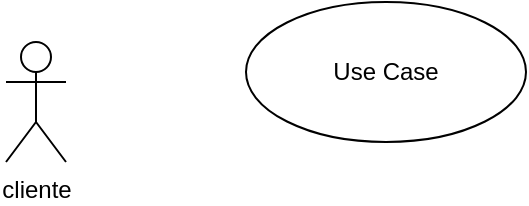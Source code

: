 <mxfile>
    <diagram id="ukvpJ5zpEO3pPiO6sG4l" name="Page-1">
        <mxGraphModel dx="791" dy="410" grid="1" gridSize="10" guides="1" tooltips="1" connect="1" arrows="1" fold="1" page="1" pageScale="1" pageWidth="850" pageHeight="1100" math="0" shadow="0">
            <root>
                <mxCell id="0"/>
                <mxCell id="1" parent="0"/>
                <mxCell id="2" value="cliente" style="shape=umlActor;verticalLabelPosition=bottom;verticalAlign=top;html=1;" vertex="1" parent="1">
                    <mxGeometry x="80" y="100" width="30" height="60" as="geometry"/>
                </mxCell>
                <mxCell id="5" value="Use Case" style="ellipse;whiteSpace=wrap;html=1;" vertex="1" parent="1">
                    <mxGeometry x="200" y="80" width="140" height="70" as="geometry"/>
                </mxCell>
            </root>
        </mxGraphModel>
    </diagram>
</mxfile>